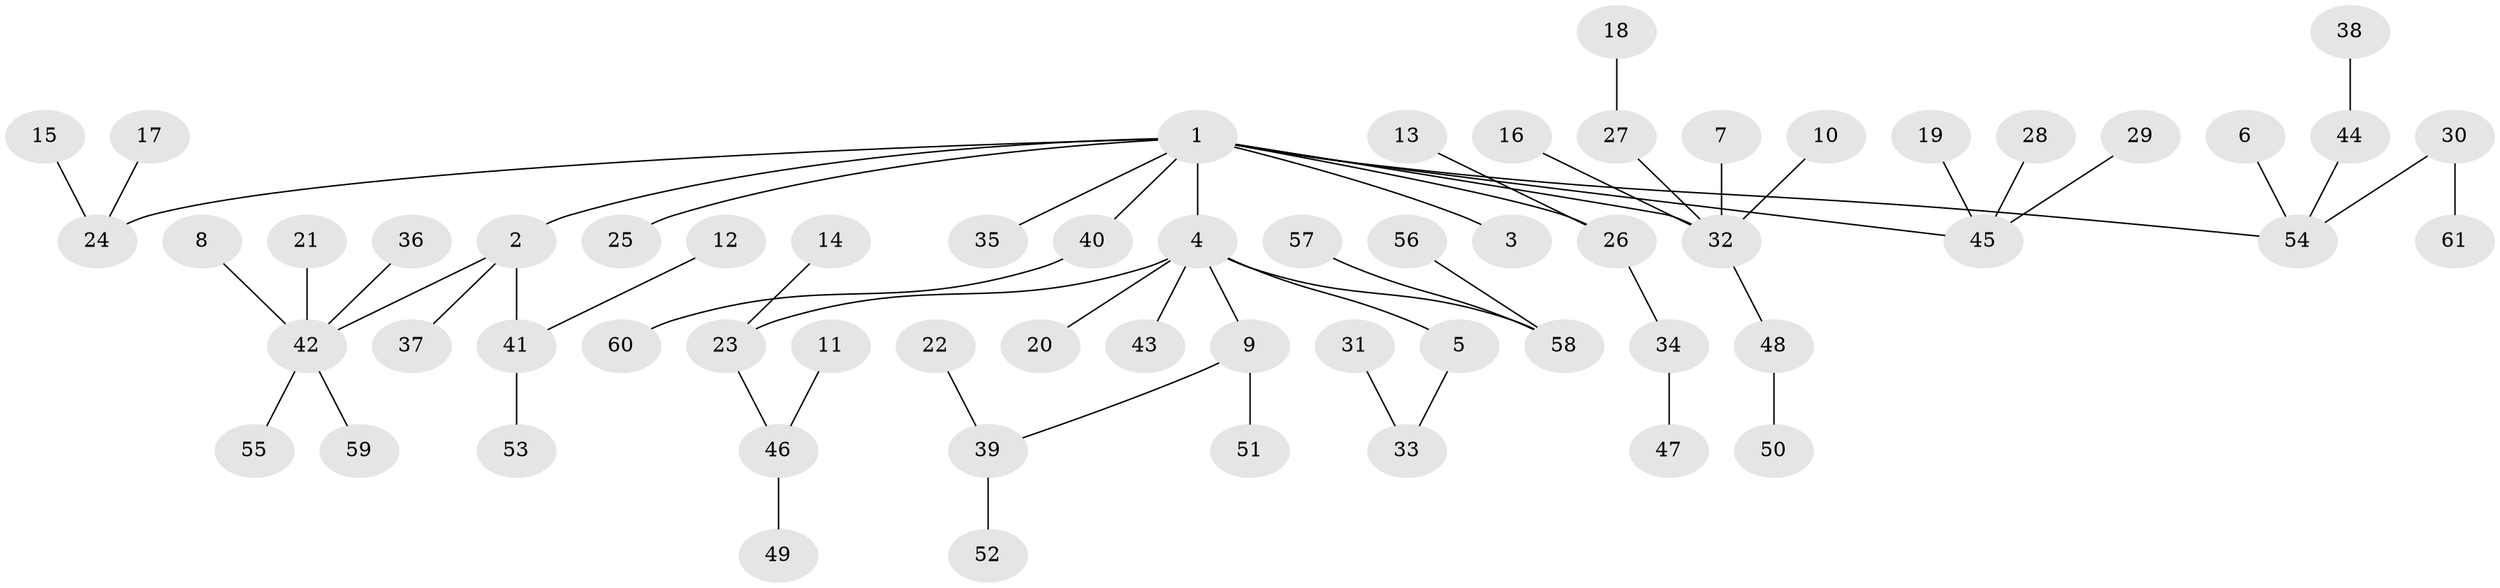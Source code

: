 // original degree distribution, {5: 0.03278688524590164, 7: 0.01639344262295082, 4: 0.08196721311475409, 1: 0.5245901639344263, 3: 0.09836065573770492, 6: 0.01639344262295082, 2: 0.22950819672131148}
// Generated by graph-tools (version 1.1) at 2025/26/03/09/25 03:26:28]
// undirected, 61 vertices, 60 edges
graph export_dot {
graph [start="1"]
  node [color=gray90,style=filled];
  1;
  2;
  3;
  4;
  5;
  6;
  7;
  8;
  9;
  10;
  11;
  12;
  13;
  14;
  15;
  16;
  17;
  18;
  19;
  20;
  21;
  22;
  23;
  24;
  25;
  26;
  27;
  28;
  29;
  30;
  31;
  32;
  33;
  34;
  35;
  36;
  37;
  38;
  39;
  40;
  41;
  42;
  43;
  44;
  45;
  46;
  47;
  48;
  49;
  50;
  51;
  52;
  53;
  54;
  55;
  56;
  57;
  58;
  59;
  60;
  61;
  1 -- 2 [weight=1.0];
  1 -- 3 [weight=1.0];
  1 -- 4 [weight=1.0];
  1 -- 24 [weight=1.0];
  1 -- 25 [weight=1.0];
  1 -- 26 [weight=1.0];
  1 -- 32 [weight=1.0];
  1 -- 35 [weight=1.0];
  1 -- 40 [weight=1.0];
  1 -- 45 [weight=1.0];
  1 -- 54 [weight=1.0];
  2 -- 37 [weight=1.0];
  2 -- 41 [weight=1.0];
  2 -- 42 [weight=1.0];
  4 -- 5 [weight=1.0];
  4 -- 9 [weight=1.0];
  4 -- 20 [weight=1.0];
  4 -- 23 [weight=1.0];
  4 -- 43 [weight=1.0];
  4 -- 58 [weight=1.0];
  5 -- 33 [weight=1.0];
  6 -- 54 [weight=1.0];
  7 -- 32 [weight=1.0];
  8 -- 42 [weight=1.0];
  9 -- 39 [weight=1.0];
  9 -- 51 [weight=1.0];
  10 -- 32 [weight=1.0];
  11 -- 46 [weight=1.0];
  12 -- 41 [weight=1.0];
  13 -- 26 [weight=1.0];
  14 -- 23 [weight=1.0];
  15 -- 24 [weight=1.0];
  16 -- 32 [weight=1.0];
  17 -- 24 [weight=1.0];
  18 -- 27 [weight=1.0];
  19 -- 45 [weight=1.0];
  21 -- 42 [weight=1.0];
  22 -- 39 [weight=1.0];
  23 -- 46 [weight=1.0];
  26 -- 34 [weight=1.0];
  27 -- 32 [weight=1.0];
  28 -- 45 [weight=1.0];
  29 -- 45 [weight=1.0];
  30 -- 54 [weight=1.0];
  30 -- 61 [weight=1.0];
  31 -- 33 [weight=1.0];
  32 -- 48 [weight=1.0];
  34 -- 47 [weight=1.0];
  36 -- 42 [weight=1.0];
  38 -- 44 [weight=1.0];
  39 -- 52 [weight=1.0];
  40 -- 60 [weight=1.0];
  41 -- 53 [weight=1.0];
  42 -- 55 [weight=1.0];
  42 -- 59 [weight=1.0];
  44 -- 54 [weight=1.0];
  46 -- 49 [weight=1.0];
  48 -- 50 [weight=1.0];
  56 -- 58 [weight=1.0];
  57 -- 58 [weight=1.0];
}
